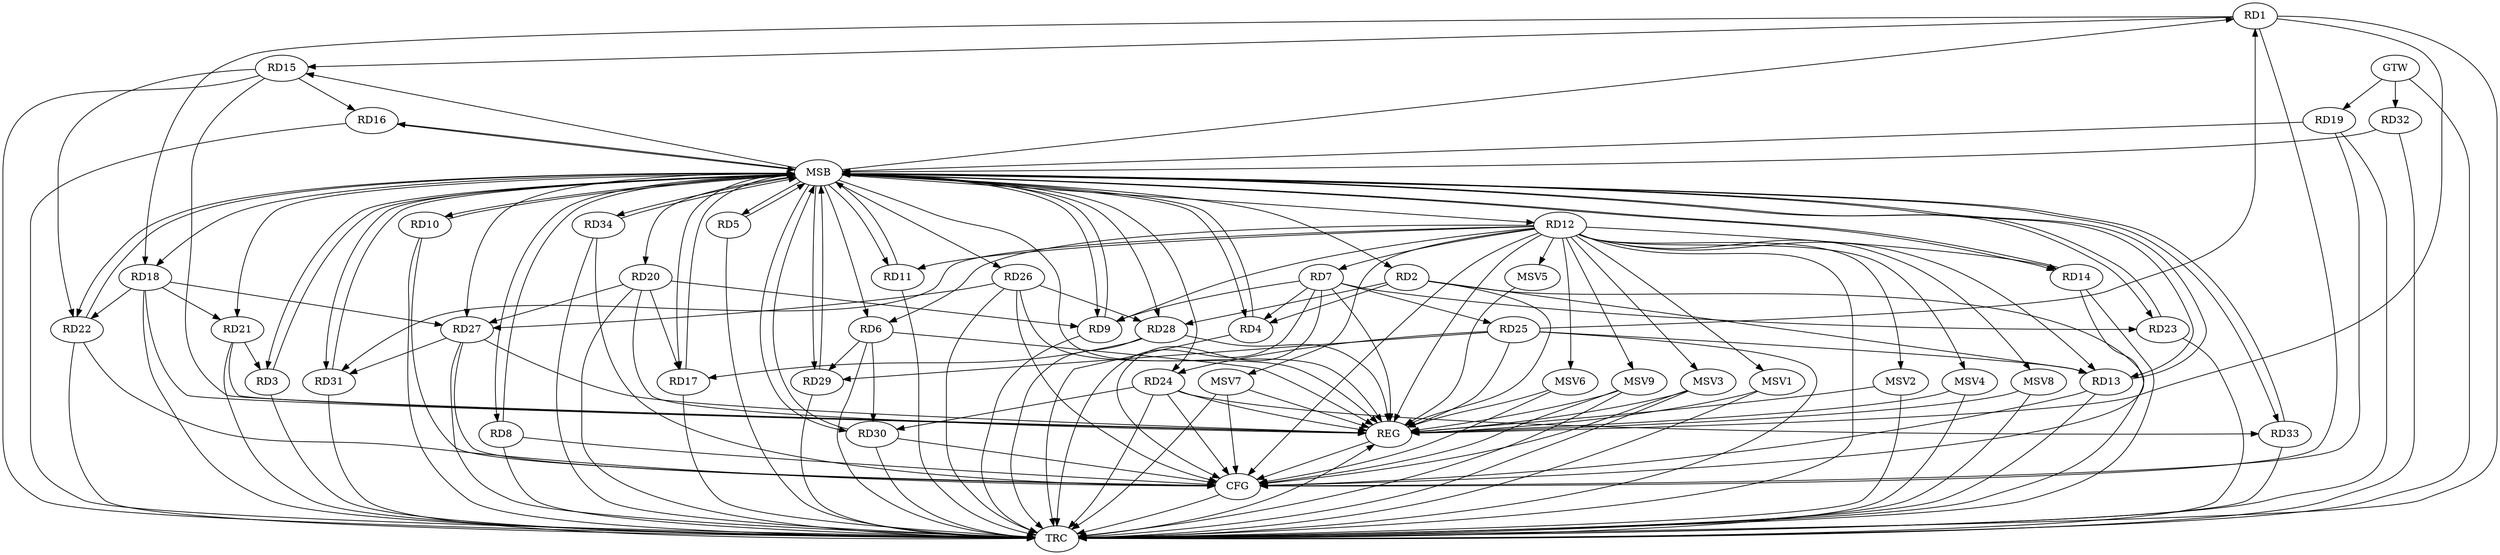 strict digraph G {
  RD1 [ label="RD1" ];
  RD2 [ label="RD2" ];
  RD3 [ label="RD3" ];
  RD4 [ label="RD4" ];
  RD5 [ label="RD5" ];
  RD6 [ label="RD6" ];
  RD7 [ label="RD7" ];
  RD8 [ label="RD8" ];
  RD9 [ label="RD9" ];
  RD10 [ label="RD10" ];
  RD11 [ label="RD11" ];
  RD12 [ label="RD12" ];
  RD13 [ label="RD13" ];
  RD14 [ label="RD14" ];
  RD15 [ label="RD15" ];
  RD16 [ label="RD16" ];
  RD17 [ label="RD17" ];
  RD18 [ label="RD18" ];
  RD19 [ label="RD19" ];
  RD20 [ label="RD20" ];
  RD21 [ label="RD21" ];
  RD22 [ label="RD22" ];
  RD23 [ label="RD23" ];
  RD24 [ label="RD24" ];
  RD25 [ label="RD25" ];
  RD26 [ label="RD26" ];
  RD27 [ label="RD27" ];
  RD28 [ label="RD28" ];
  RD29 [ label="RD29" ];
  RD30 [ label="RD30" ];
  RD31 [ label="RD31" ];
  RD32 [ label="RD32" ];
  RD33 [ label="RD33" ];
  RD34 [ label="RD34" ];
  GTW [ label="GTW" ];
  REG [ label="REG" ];
  MSB [ label="MSB" ];
  CFG [ label="CFG" ];
  TRC [ label="TRC" ];
  MSV1 [ label="MSV1" ];
  MSV2 [ label="MSV2" ];
  MSV3 [ label="MSV3" ];
  MSV4 [ label="MSV4" ];
  MSV5 [ label="MSV5" ];
  MSV6 [ label="MSV6" ];
  MSV7 [ label="MSV7" ];
  MSV8 [ label="MSV8" ];
  MSV9 [ label="MSV9" ];
  RD1 -> RD15;
  RD1 -> RD18;
  RD25 -> RD1;
  RD2 -> RD4;
  RD2 -> RD13;
  RD2 -> RD28;
  RD21 -> RD3;
  RD7 -> RD4;
  RD12 -> RD6;
  RD6 -> RD29;
  RD6 -> RD30;
  RD7 -> RD9;
  RD12 -> RD7;
  RD7 -> RD23;
  RD7 -> RD25;
  RD12 -> RD9;
  RD20 -> RD9;
  RD12 -> RD11;
  RD12 -> RD13;
  RD12 -> RD14;
  RD12 -> RD31;
  RD25 -> RD13;
  RD15 -> RD16;
  RD15 -> RD22;
  RD20 -> RD17;
  RD28 -> RD17;
  RD18 -> RD21;
  RD18 -> RD22;
  RD18 -> RD27;
  RD20 -> RD27;
  RD25 -> RD24;
  RD24 -> RD30;
  RD24 -> RD33;
  RD25 -> RD29;
  RD26 -> RD27;
  RD26 -> RD28;
  RD27 -> RD31;
  GTW -> RD19;
  GTW -> RD32;
  RD1 -> REG;
  RD2 -> REG;
  RD6 -> REG;
  RD7 -> REG;
  RD12 -> REG;
  RD15 -> REG;
  RD18 -> REG;
  RD20 -> REG;
  RD21 -> REG;
  RD24 -> REG;
  RD25 -> REG;
  RD26 -> REG;
  RD27 -> REG;
  RD28 -> REG;
  RD3 -> MSB;
  MSB -> RD9;
  MSB -> RD10;
  MSB -> RD29;
  MSB -> REG;
  RD4 -> MSB;
  MSB -> RD11;
  MSB -> RD14;
  MSB -> RD17;
  MSB -> RD26;
  RD5 -> MSB;
  MSB -> RD15;
  MSB -> RD21;
  RD8 -> MSB;
  MSB -> RD28;
  RD9 -> MSB;
  MSB -> RD3;
  MSB -> RD8;
  RD10 -> MSB;
  MSB -> RD6;
  MSB -> RD24;
  MSB -> RD34;
  RD11 -> MSB;
  MSB -> RD2;
  MSB -> RD12;
  MSB -> RD31;
  RD13 -> MSB;
  MSB -> RD5;
  MSB -> RD33;
  RD14 -> MSB;
  MSB -> RD4;
  MSB -> RD27;
  RD16 -> MSB;
  RD17 -> MSB;
  MSB -> RD30;
  RD19 -> MSB;
  MSB -> RD18;
  MSB -> RD23;
  RD22 -> MSB;
  MSB -> RD13;
  MSB -> RD20;
  RD23 -> MSB;
  RD29 -> MSB;
  RD30 -> MSB;
  MSB -> RD1;
  RD31 -> MSB;
  MSB -> RD22;
  RD32 -> MSB;
  MSB -> RD16;
  RD33 -> MSB;
  RD34 -> MSB;
  RD12 -> CFG;
  RD26 -> CFG;
  RD24 -> CFG;
  RD27 -> CFG;
  RD14 -> CFG;
  RD10 -> CFG;
  RD34 -> CFG;
  RD30 -> CFG;
  RD13 -> CFG;
  RD7 -> CFG;
  RD1 -> CFG;
  RD22 -> CFG;
  RD19 -> CFG;
  RD8 -> CFG;
  REG -> CFG;
  RD1 -> TRC;
  RD2 -> TRC;
  RD3 -> TRC;
  RD4 -> TRC;
  RD5 -> TRC;
  RD6 -> TRC;
  RD7 -> TRC;
  RD8 -> TRC;
  RD9 -> TRC;
  RD10 -> TRC;
  RD11 -> TRC;
  RD12 -> TRC;
  RD13 -> TRC;
  RD14 -> TRC;
  RD15 -> TRC;
  RD16 -> TRC;
  RD17 -> TRC;
  RD18 -> TRC;
  RD19 -> TRC;
  RD20 -> TRC;
  RD21 -> TRC;
  RD22 -> TRC;
  RD23 -> TRC;
  RD24 -> TRC;
  RD25 -> TRC;
  RD26 -> TRC;
  RD27 -> TRC;
  RD28 -> TRC;
  RD29 -> TRC;
  RD30 -> TRC;
  RD31 -> TRC;
  RD32 -> TRC;
  RD33 -> TRC;
  RD34 -> TRC;
  GTW -> TRC;
  CFG -> TRC;
  TRC -> REG;
  RD12 -> MSV1;
  RD12 -> MSV2;
  RD12 -> MSV3;
  RD12 -> MSV4;
  MSV1 -> REG;
  MSV1 -> TRC;
  MSV2 -> REG;
  MSV2 -> TRC;
  MSV3 -> REG;
  MSV3 -> TRC;
  MSV3 -> CFG;
  MSV4 -> REG;
  MSV4 -> TRC;
  RD12 -> MSV5;
  RD12 -> MSV6;
  RD12 -> MSV7;
  MSV5 -> REG;
  MSV6 -> REG;
  MSV6 -> CFG;
  MSV7 -> REG;
  MSV7 -> TRC;
  MSV7 -> CFG;
  RD12 -> MSV8;
  RD12 -> MSV9;
  MSV8 -> REG;
  MSV8 -> TRC;
  MSV9 -> REG;
  MSV9 -> TRC;
  MSV9 -> CFG;
}
